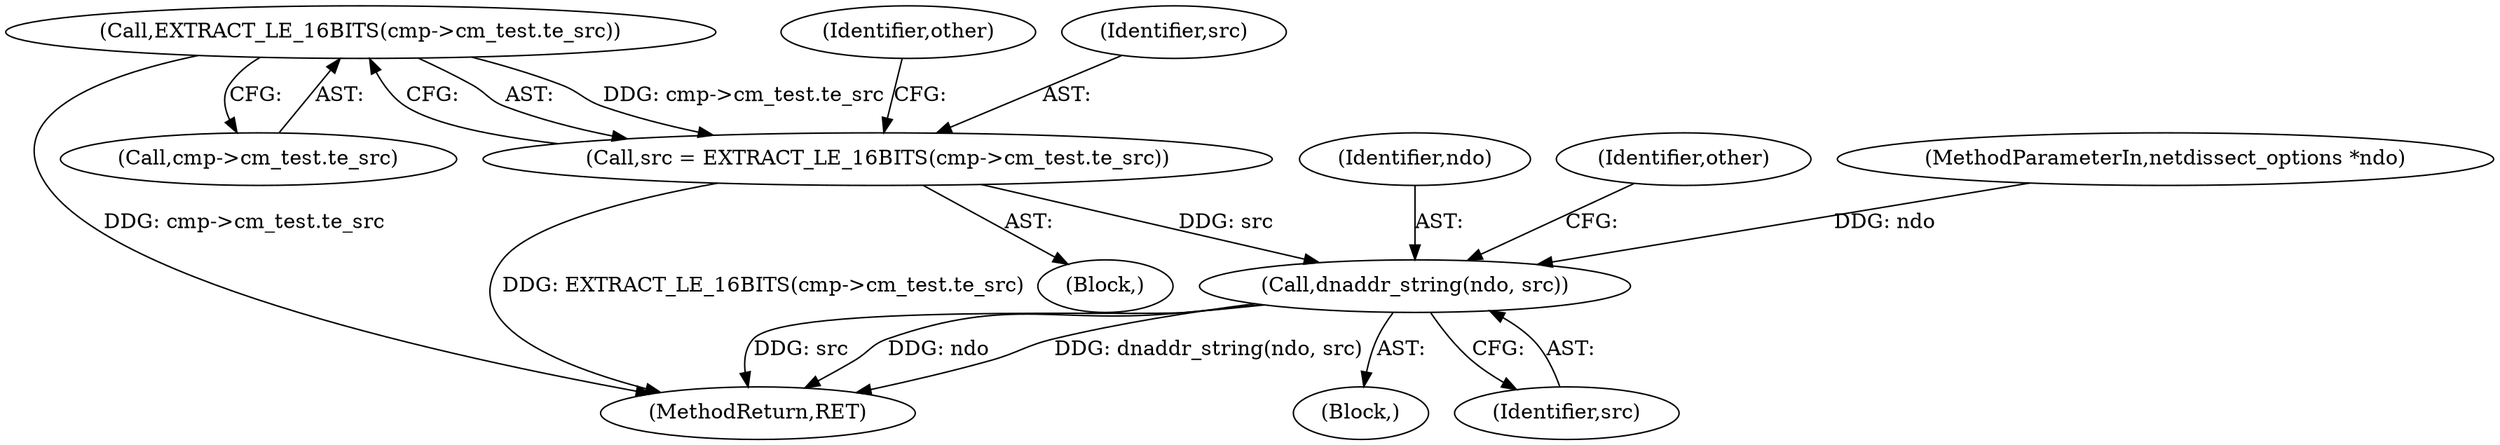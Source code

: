 digraph "0_tcpdump_c6e0531b5def26ecf912e8de6ade86cbdaed3751_0@pointer" {
"1000305" [label="(Call,EXTRACT_LE_16BITS(cmp->cm_test.te_src))"];
"1000303" [label="(Call,src = EXTRACT_LE_16BITS(cmp->cm_test.te_src))"];
"1000325" [label="(Call,dnaddr_string(ndo, src))"];
"1000326" [label="(Identifier,ndo)"];
"1000722" [label="(MethodReturn,RET)"];
"1000324" [label="(Block,)"];
"1000328" [label="(Identifier,other)"];
"1000305" [label="(Call,EXTRACT_LE_16BITS(cmp->cm_test.te_src))"];
"1000312" [label="(Identifier,other)"];
"1000303" [label="(Call,src = EXTRACT_LE_16BITS(cmp->cm_test.te_src))"];
"1000103" [label="(MethodParameterIn,netdissect_options *ndo)"];
"1000304" [label="(Identifier,src)"];
"1000146" [label="(Block,)"];
"1000327" [label="(Identifier,src)"];
"1000306" [label="(Call,cmp->cm_test.te_src)"];
"1000325" [label="(Call,dnaddr_string(ndo, src))"];
"1000305" -> "1000303"  [label="AST: "];
"1000305" -> "1000306"  [label="CFG: "];
"1000306" -> "1000305"  [label="AST: "];
"1000303" -> "1000305"  [label="CFG: "];
"1000305" -> "1000722"  [label="DDG: cmp->cm_test.te_src"];
"1000305" -> "1000303"  [label="DDG: cmp->cm_test.te_src"];
"1000303" -> "1000146"  [label="AST: "];
"1000304" -> "1000303"  [label="AST: "];
"1000312" -> "1000303"  [label="CFG: "];
"1000303" -> "1000722"  [label="DDG: EXTRACT_LE_16BITS(cmp->cm_test.te_src)"];
"1000303" -> "1000325"  [label="DDG: src"];
"1000325" -> "1000324"  [label="AST: "];
"1000325" -> "1000327"  [label="CFG: "];
"1000326" -> "1000325"  [label="AST: "];
"1000327" -> "1000325"  [label="AST: "];
"1000328" -> "1000325"  [label="CFG: "];
"1000325" -> "1000722"  [label="DDG: ndo"];
"1000325" -> "1000722"  [label="DDG: dnaddr_string(ndo, src)"];
"1000325" -> "1000722"  [label="DDG: src"];
"1000103" -> "1000325"  [label="DDG: ndo"];
}
